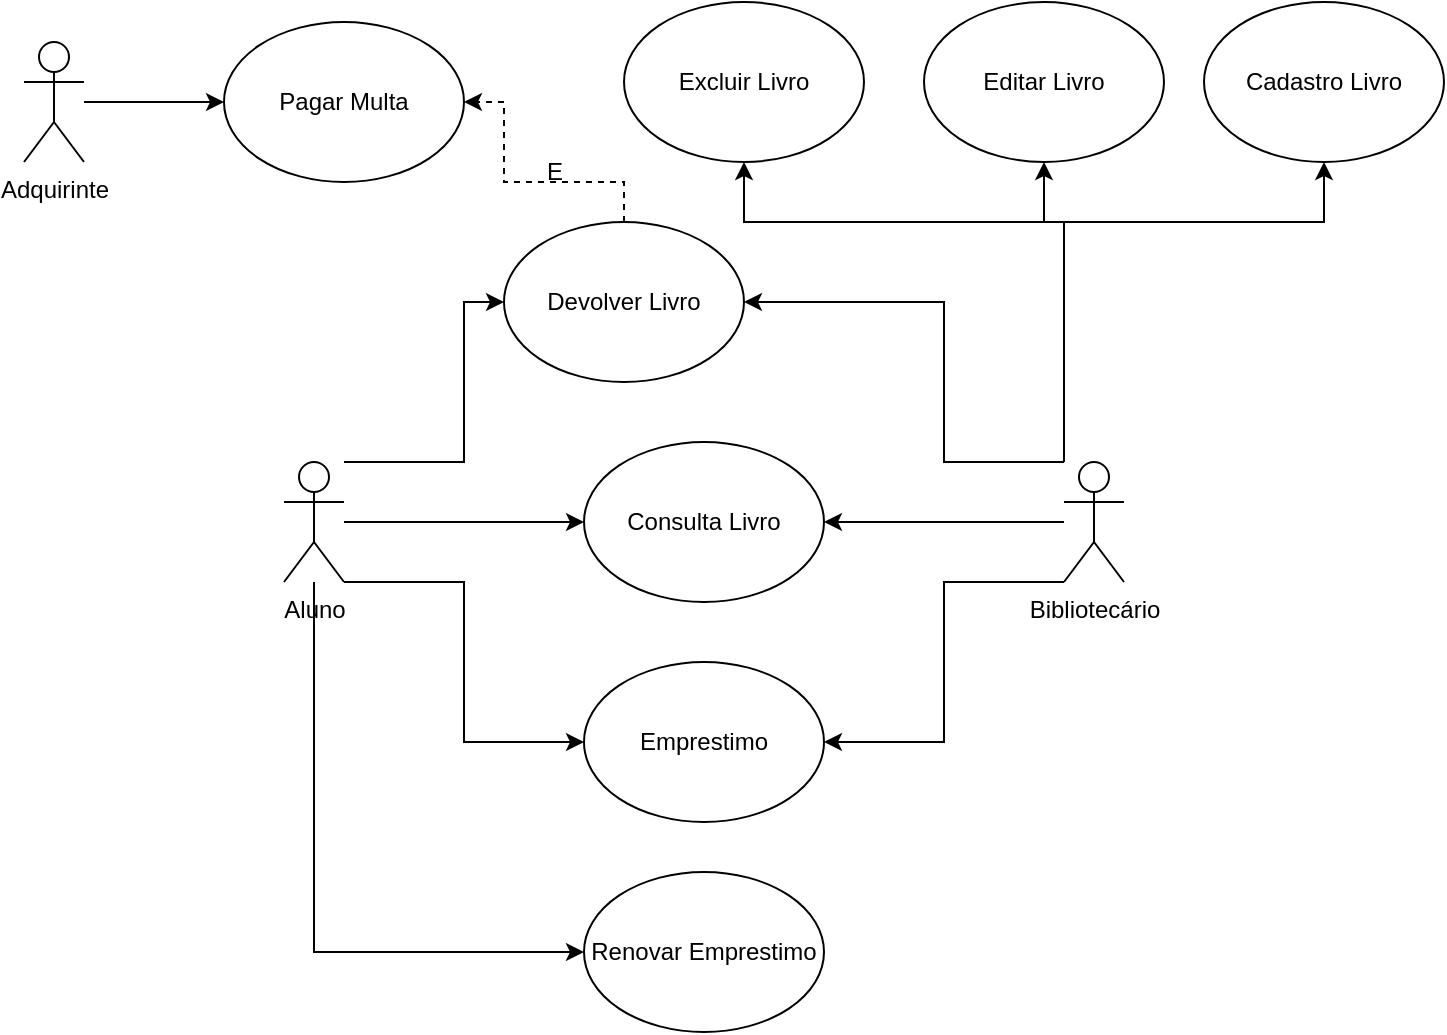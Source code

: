 <mxfile version="23.1.7" type="device">
  <diagram name="Página-1" id="49Gy5pcRu2rbgsTtrRkW">
    <mxGraphModel dx="1434" dy="790" grid="1" gridSize="10" guides="1" tooltips="1" connect="1" arrows="1" fold="1" page="1" pageScale="1" pageWidth="827" pageHeight="1169" math="0" shadow="0">
      <root>
        <mxCell id="0" />
        <mxCell id="1" parent="0" />
        <mxCell id="wsKXxOVivQs89flQno2l-24" style="edgeStyle=orthogonalEdgeStyle;rounded=0;orthogonalLoop=1;jettySize=auto;html=1;entryX=1;entryY=0.5;entryDx=0;entryDy=0;" parent="1" source="wsKXxOVivQs89flQno2l-1" target="wsKXxOVivQs89flQno2l-10" edge="1">
          <mxGeometry relative="1" as="geometry" />
        </mxCell>
        <mxCell id="wsKXxOVivQs89flQno2l-28" style="edgeStyle=orthogonalEdgeStyle;rounded=0;orthogonalLoop=1;jettySize=auto;html=1;entryX=1;entryY=0.5;entryDx=0;entryDy=0;" parent="1" source="wsKXxOVivQs89flQno2l-1" target="wsKXxOVivQs89flQno2l-6" edge="1">
          <mxGeometry relative="1" as="geometry">
            <Array as="points">
              <mxPoint x="550" y="300" />
              <mxPoint x="550" y="220" />
            </Array>
          </mxGeometry>
        </mxCell>
        <mxCell id="wsKXxOVivQs89flQno2l-31" style="edgeStyle=orthogonalEdgeStyle;rounded=0;orthogonalLoop=1;jettySize=auto;html=1;entryX=1;entryY=0.5;entryDx=0;entryDy=0;" parent="1" source="wsKXxOVivQs89flQno2l-1" target="wsKXxOVivQs89flQno2l-5" edge="1">
          <mxGeometry relative="1" as="geometry">
            <Array as="points">
              <mxPoint x="550" y="360" />
              <mxPoint x="550" y="440" />
            </Array>
          </mxGeometry>
        </mxCell>
        <mxCell id="1OeSGrQSFcN1cinjDlw7-1" style="edgeStyle=orthogonalEdgeStyle;rounded=0;orthogonalLoop=1;jettySize=auto;html=1;entryX=0.5;entryY=1;entryDx=0;entryDy=0;" edge="1" parent="1" source="wsKXxOVivQs89flQno2l-1" target="wsKXxOVivQs89flQno2l-9">
          <mxGeometry relative="1" as="geometry">
            <Array as="points">
              <mxPoint x="610" y="180" />
              <mxPoint x="450" y="180" />
            </Array>
          </mxGeometry>
        </mxCell>
        <mxCell id="1OeSGrQSFcN1cinjDlw7-2" style="edgeStyle=orthogonalEdgeStyle;rounded=0;orthogonalLoop=1;jettySize=auto;html=1;entryX=0.5;entryY=1;entryDx=0;entryDy=0;" edge="1" parent="1" source="wsKXxOVivQs89flQno2l-1" target="wsKXxOVivQs89flQno2l-36">
          <mxGeometry relative="1" as="geometry">
            <Array as="points">
              <mxPoint x="610" y="180" />
              <mxPoint x="600" y="180" />
            </Array>
          </mxGeometry>
        </mxCell>
        <mxCell id="1OeSGrQSFcN1cinjDlw7-3" style="edgeStyle=orthogonalEdgeStyle;rounded=0;orthogonalLoop=1;jettySize=auto;html=1;entryX=0.5;entryY=1;entryDx=0;entryDy=0;" edge="1" parent="1" source="wsKXxOVivQs89flQno2l-1" target="wsKXxOVivQs89flQno2l-8">
          <mxGeometry relative="1" as="geometry">
            <Array as="points">
              <mxPoint x="610" y="180" />
              <mxPoint x="740" y="180" />
            </Array>
          </mxGeometry>
        </mxCell>
        <mxCell id="wsKXxOVivQs89flQno2l-1" value="Bibliotecário" style="shape=umlActor;verticalLabelPosition=bottom;verticalAlign=top;html=1;outlineConnect=0;" parent="1" vertex="1">
          <mxGeometry x="610" y="300" width="30" height="60" as="geometry" />
        </mxCell>
        <mxCell id="wsKXxOVivQs89flQno2l-26" style="edgeStyle=orthogonalEdgeStyle;rounded=0;orthogonalLoop=1;jettySize=auto;html=1;entryX=0;entryY=0.5;entryDx=0;entryDy=0;" parent="1" source="wsKXxOVivQs89flQno2l-2" target="wsKXxOVivQs89flQno2l-10" edge="1">
          <mxGeometry relative="1" as="geometry" />
        </mxCell>
        <mxCell id="wsKXxOVivQs89flQno2l-27" style="edgeStyle=orthogonalEdgeStyle;rounded=0;orthogonalLoop=1;jettySize=auto;html=1;entryX=0;entryY=0.5;entryDx=0;entryDy=0;" parent="1" source="wsKXxOVivQs89flQno2l-2" target="wsKXxOVivQs89flQno2l-6" edge="1">
          <mxGeometry relative="1" as="geometry">
            <Array as="points">
              <mxPoint x="310" y="300" />
              <mxPoint x="310" y="220" />
            </Array>
          </mxGeometry>
        </mxCell>
        <mxCell id="wsKXxOVivQs89flQno2l-29" style="edgeStyle=orthogonalEdgeStyle;rounded=0;orthogonalLoop=1;jettySize=auto;html=1;entryX=0;entryY=0.5;entryDx=0;entryDy=0;" parent="1" source="wsKXxOVivQs89flQno2l-2" target="wsKXxOVivQs89flQno2l-14" edge="1">
          <mxGeometry relative="1" as="geometry">
            <Array as="points">
              <mxPoint x="235" y="545" />
            </Array>
          </mxGeometry>
        </mxCell>
        <mxCell id="wsKXxOVivQs89flQno2l-30" style="edgeStyle=orthogonalEdgeStyle;rounded=0;orthogonalLoop=1;jettySize=auto;html=1;entryX=0;entryY=0.5;entryDx=0;entryDy=0;" parent="1" source="wsKXxOVivQs89flQno2l-2" target="wsKXxOVivQs89flQno2l-5" edge="1">
          <mxGeometry relative="1" as="geometry">
            <Array as="points">
              <mxPoint x="310" y="360" />
              <mxPoint x="310" y="440" />
            </Array>
          </mxGeometry>
        </mxCell>
        <mxCell id="wsKXxOVivQs89flQno2l-2" value="Aluno" style="shape=umlActor;verticalLabelPosition=bottom;verticalAlign=top;html=1;outlineConnect=0;" parent="1" vertex="1">
          <mxGeometry x="220" y="300" width="30" height="60" as="geometry" />
        </mxCell>
        <mxCell id="wsKXxOVivQs89flQno2l-5" value="Emprestimo" style="ellipse;whiteSpace=wrap;html=1;" parent="1" vertex="1">
          <mxGeometry x="370" y="400" width="120" height="80" as="geometry" />
        </mxCell>
        <mxCell id="wsKXxOVivQs89flQno2l-43" style="edgeStyle=orthogonalEdgeStyle;rounded=0;orthogonalLoop=1;jettySize=auto;html=1;entryX=1;entryY=0.5;entryDx=0;entryDy=0;dashed=1;" parent="1" source="wsKXxOVivQs89flQno2l-6" target="wsKXxOVivQs89flQno2l-42" edge="1">
          <mxGeometry relative="1" as="geometry">
            <Array as="points">
              <mxPoint x="390" y="160" />
              <mxPoint x="330" y="160" />
              <mxPoint x="330" y="120" />
            </Array>
          </mxGeometry>
        </mxCell>
        <mxCell id="wsKXxOVivQs89flQno2l-6" value="Devolver Livro" style="ellipse;whiteSpace=wrap;html=1;" parent="1" vertex="1">
          <mxGeometry x="330" y="180" width="120" height="80" as="geometry" />
        </mxCell>
        <mxCell id="wsKXxOVivQs89flQno2l-8" value="Cadastro Livro" style="ellipse;whiteSpace=wrap;html=1;" parent="1" vertex="1">
          <mxGeometry x="680" y="70" width="120" height="80" as="geometry" />
        </mxCell>
        <mxCell id="wsKXxOVivQs89flQno2l-9" value="Excluir Livro" style="ellipse;whiteSpace=wrap;html=1;" parent="1" vertex="1">
          <mxGeometry x="390" y="70" width="120" height="80" as="geometry" />
        </mxCell>
        <mxCell id="wsKXxOVivQs89flQno2l-14" value="Renovar Emprestimo" style="ellipse;whiteSpace=wrap;html=1;" parent="1" vertex="1">
          <mxGeometry x="370" y="505" width="120" height="80" as="geometry" />
        </mxCell>
        <mxCell id="wsKXxOVivQs89flQno2l-10" value="Consulta Livro" style="ellipse;whiteSpace=wrap;html=1;" parent="1" vertex="1">
          <mxGeometry x="370" y="290" width="120" height="80" as="geometry" />
        </mxCell>
        <mxCell id="wsKXxOVivQs89flQno2l-36" value="Editar Livro" style="ellipse;whiteSpace=wrap;html=1;" parent="1" vertex="1">
          <mxGeometry x="540" y="70" width="120" height="80" as="geometry" />
        </mxCell>
        <mxCell id="wsKXxOVivQs89flQno2l-42" value="Pagar Multa" style="ellipse;whiteSpace=wrap;html=1;" parent="1" vertex="1">
          <mxGeometry x="190" y="80" width="120" height="80" as="geometry" />
        </mxCell>
        <mxCell id="wsKXxOVivQs89flQno2l-44" value="E" style="text;html=1;align=center;verticalAlign=middle;resizable=0;points=[];autosize=1;strokeColor=none;fillColor=none;" parent="1" vertex="1">
          <mxGeometry x="340" y="140" width="30" height="30" as="geometry" />
        </mxCell>
        <mxCell id="wsKXxOVivQs89flQno2l-46" style="edgeStyle=orthogonalEdgeStyle;rounded=0;orthogonalLoop=1;jettySize=auto;html=1;entryX=0;entryY=0.5;entryDx=0;entryDy=0;" parent="1" source="wsKXxOVivQs89flQno2l-45" target="wsKXxOVivQs89flQno2l-42" edge="1">
          <mxGeometry relative="1" as="geometry" />
        </mxCell>
        <mxCell id="wsKXxOVivQs89flQno2l-45" value="Adquirinte" style="shape=umlActor;verticalLabelPosition=bottom;verticalAlign=top;html=1;outlineConnect=0;" parent="1" vertex="1">
          <mxGeometry x="90" y="90" width="30" height="60" as="geometry" />
        </mxCell>
      </root>
    </mxGraphModel>
  </diagram>
</mxfile>
